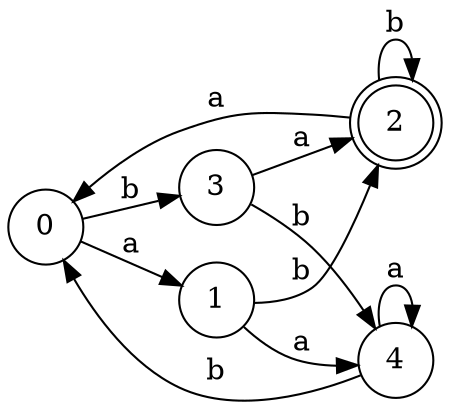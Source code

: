 digraph DFA {
	rankdir=LR;	0 [shape=circle];
	0 -> 1 [label="a"];
	0 -> 3 [label="b"];
	1 [shape=circle];
	1 -> 4 [label="a"];
	1 -> 2 [label="b"];
	2 [shape=doublecircle];
	2 -> 0 [label="a"];
	2 -> 2 [label="b"];
	3 [shape=circle];
	3 -> 2 [label="a"];
	3 -> 4 [label="b"];
	4 [shape=circle];
	4 -> 4 [label="a"];
	4 -> 0 [label="b"];
}
